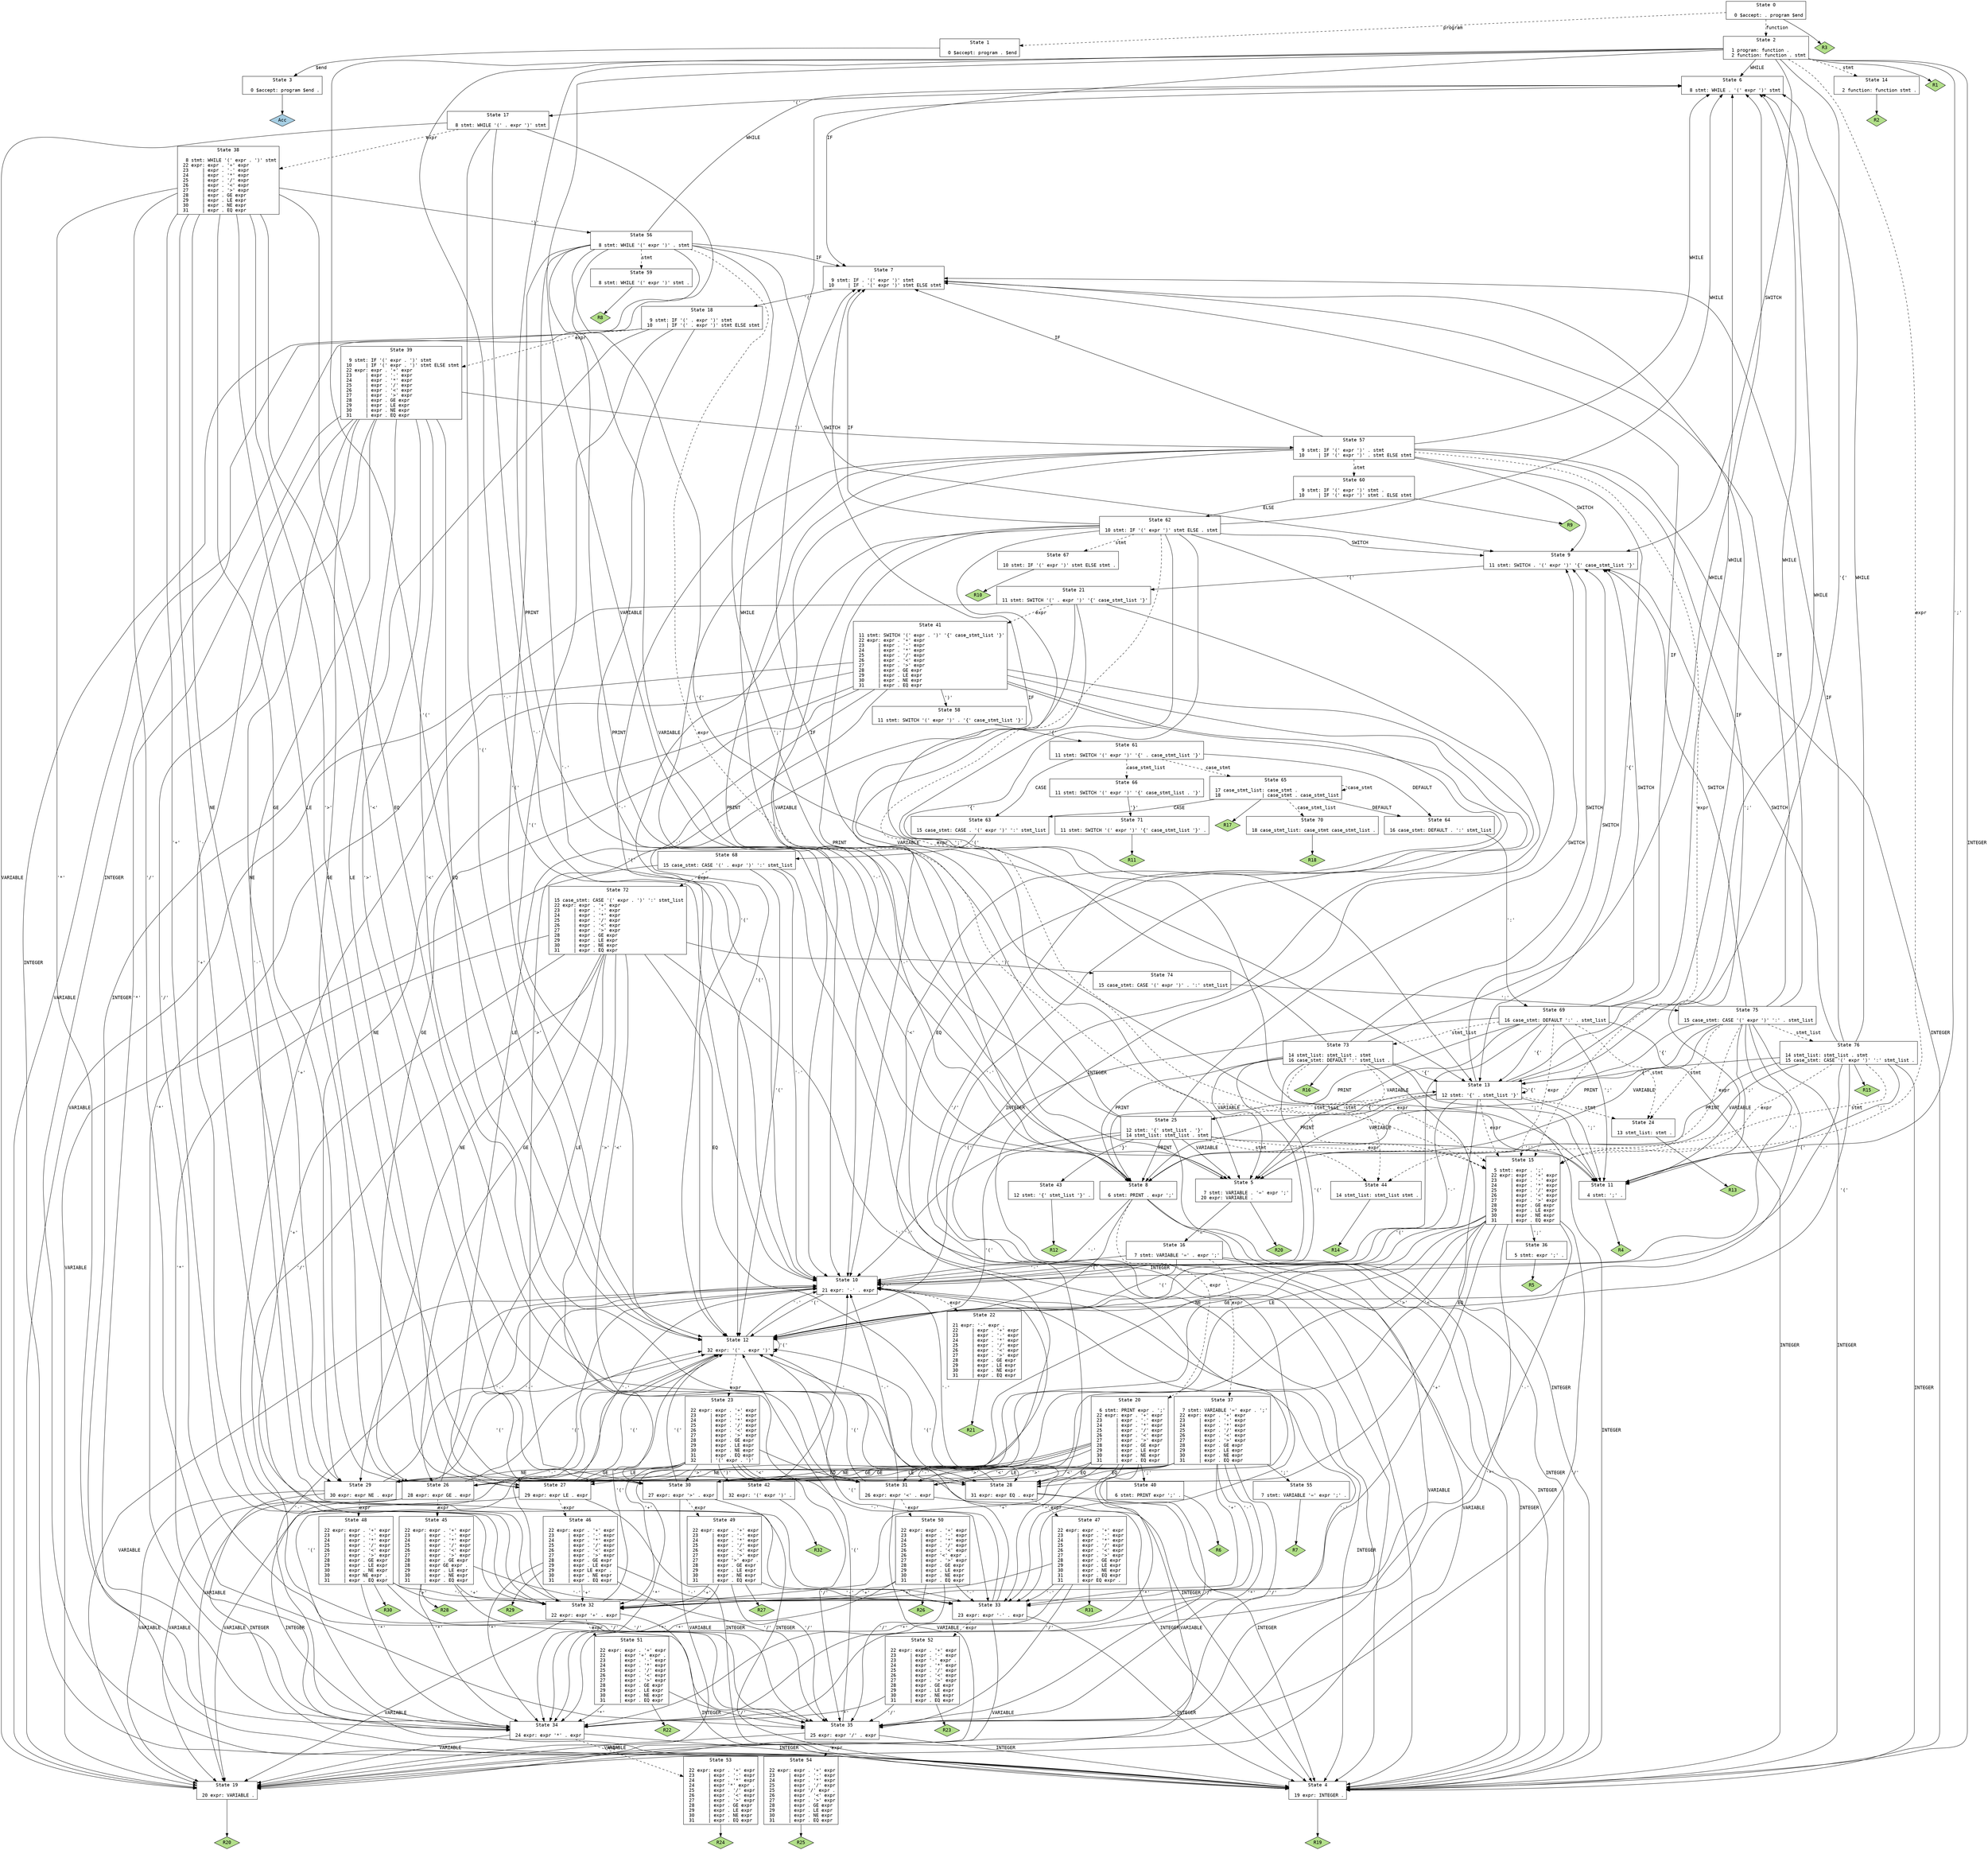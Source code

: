// Generated by GNU Bison 3.0.4.
// Report bugs to <bug-bison@gnu.org>.
// Home page: <http://www.gnu.org/software/bison/>.

digraph "grammar.y"
{
  node [fontname = courier, shape = box, colorscheme = paired6]
  edge [fontname = courier]

  0 [label="State 0\n\l  0 $accept: . program $end\l"]
  0 -> 1 [style=dashed label="program"]
  0 -> 2 [style=dashed label="function"]
  0 -> "0R3" [style=solid]
 "0R3" [label="R3", fillcolor=3, shape=diamond, style=filled]
  1 [label="State 1\n\l  0 $accept: program . $end\l"]
  1 -> 3 [style=solid label="$end"]
  2 [label="State 2\n\l  1 program: function .\l  2 function: function . stmt\l"]
  2 -> 4 [style=solid label="INTEGER"]
  2 -> 5 [style=solid label="VARIABLE"]
  2 -> 6 [style=solid label="WHILE"]
  2 -> 7 [style=solid label="IF"]
  2 -> 8 [style=solid label="PRINT"]
  2 -> 9 [style=solid label="SWITCH"]
  2 -> 10 [style=solid label="'-'"]
  2 -> 11 [style=solid label="';'"]
  2 -> 12 [style=solid label="'('"]
  2 -> 13 [style=solid label="'{'"]
  2 -> 14 [style=dashed label="stmt"]
  2 -> 15 [style=dashed label="expr"]
  2 -> "2R1" [style=solid]
 "2R1" [label="R1", fillcolor=3, shape=diamond, style=filled]
  3 [label="State 3\n\l  0 $accept: program $end .\l"]
  3 -> "3R0" [style=solid]
 "3R0" [label="Acc", fillcolor=1, shape=diamond, style=filled]
  4 [label="State 4\n\l 19 expr: INTEGER .\l"]
  4 -> "4R19" [style=solid]
 "4R19" [label="R19", fillcolor=3, shape=diamond, style=filled]
  5 [label="State 5\n\l  7 stmt: VARIABLE . '=' expr ';'\l 20 expr: VARIABLE .\l"]
  5 -> 16 [style=solid label="'='"]
  5 -> "5R20" [style=solid]
 "5R20" [label="R20", fillcolor=3, shape=diamond, style=filled]
  6 [label="State 6\n\l  8 stmt: WHILE . '(' expr ')' stmt\l"]
  6 -> 17 [style=solid label="'('"]
  7 [label="State 7\n\l  9 stmt: IF . '(' expr ')' stmt\l 10     | IF . '(' expr ')' stmt ELSE stmt\l"]
  7 -> 18 [style=solid label="'('"]
  8 [label="State 8\n\l  6 stmt: PRINT . expr ';'\l"]
  8 -> 4 [style=solid label="INTEGER"]
  8 -> 19 [style=solid label="VARIABLE"]
  8 -> 10 [style=solid label="'-'"]
  8 -> 12 [style=solid label="'('"]
  8 -> 20 [style=dashed label="expr"]
  9 [label="State 9\n\l 11 stmt: SWITCH . '(' expr ')' '{' case_stmt_list '}'\l"]
  9 -> 21 [style=solid label="'('"]
  10 [label="State 10\n\l 21 expr: '-' . expr\l"]
  10 -> 4 [style=solid label="INTEGER"]
  10 -> 19 [style=solid label="VARIABLE"]
  10 -> 10 [style=solid label="'-'"]
  10 -> 12 [style=solid label="'('"]
  10 -> 22 [style=dashed label="expr"]
  11 [label="State 11\n\l  4 stmt: ';' .\l"]
  11 -> "11R4" [style=solid]
 "11R4" [label="R4", fillcolor=3, shape=diamond, style=filled]
  12 [label="State 12\n\l 32 expr: '(' . expr ')'\l"]
  12 -> 4 [style=solid label="INTEGER"]
  12 -> 19 [style=solid label="VARIABLE"]
  12 -> 10 [style=solid label="'-'"]
  12 -> 12 [style=solid label="'('"]
  12 -> 23 [style=dashed label="expr"]
  13 [label="State 13\n\l 12 stmt: '{' . stmt_list '}'\l"]
  13 -> 4 [style=solid label="INTEGER"]
  13 -> 5 [style=solid label="VARIABLE"]
  13 -> 6 [style=solid label="WHILE"]
  13 -> 7 [style=solid label="IF"]
  13 -> 8 [style=solid label="PRINT"]
  13 -> 9 [style=solid label="SWITCH"]
  13 -> 10 [style=solid label="'-'"]
  13 -> 11 [style=solid label="';'"]
  13 -> 12 [style=solid label="'('"]
  13 -> 13 [style=solid label="'{'"]
  13 -> 24 [style=dashed label="stmt"]
  13 -> 25 [style=dashed label="stmt_list"]
  13 -> 15 [style=dashed label="expr"]
  14 [label="State 14\n\l  2 function: function stmt .\l"]
  14 -> "14R2" [style=solid]
 "14R2" [label="R2", fillcolor=3, shape=diamond, style=filled]
  15 [label="State 15\n\l  5 stmt: expr . ';'\l 22 expr: expr . '+' expr\l 23     | expr . '-' expr\l 24     | expr . '*' expr\l 25     | expr . '/' expr\l 26     | expr . '<' expr\l 27     | expr . '>' expr\l 28     | expr . GE expr\l 29     | expr . LE expr\l 30     | expr . NE expr\l 31     | expr . EQ expr\l"]
  15 -> 26 [style=solid label="GE"]
  15 -> 27 [style=solid label="LE"]
  15 -> 28 [style=solid label="EQ"]
  15 -> 29 [style=solid label="NE"]
  15 -> 30 [style=solid label="'>'"]
  15 -> 31 [style=solid label="'<'"]
  15 -> 32 [style=solid label="'+'"]
  15 -> 33 [style=solid label="'-'"]
  15 -> 34 [style=solid label="'*'"]
  15 -> 35 [style=solid label="'/'"]
  15 -> 36 [style=solid label="';'"]
  16 [label="State 16\n\l  7 stmt: VARIABLE '=' . expr ';'\l"]
  16 -> 4 [style=solid label="INTEGER"]
  16 -> 19 [style=solid label="VARIABLE"]
  16 -> 10 [style=solid label="'-'"]
  16 -> 12 [style=solid label="'('"]
  16 -> 37 [style=dashed label="expr"]
  17 [label="State 17\n\l  8 stmt: WHILE '(' . expr ')' stmt\l"]
  17 -> 4 [style=solid label="INTEGER"]
  17 -> 19 [style=solid label="VARIABLE"]
  17 -> 10 [style=solid label="'-'"]
  17 -> 12 [style=solid label="'('"]
  17 -> 38 [style=dashed label="expr"]
  18 [label="State 18\n\l  9 stmt: IF '(' . expr ')' stmt\l 10     | IF '(' . expr ')' stmt ELSE stmt\l"]
  18 -> 4 [style=solid label="INTEGER"]
  18 -> 19 [style=solid label="VARIABLE"]
  18 -> 10 [style=solid label="'-'"]
  18 -> 12 [style=solid label="'('"]
  18 -> 39 [style=dashed label="expr"]
  19 [label="State 19\n\l 20 expr: VARIABLE .\l"]
  19 -> "19R20" [style=solid]
 "19R20" [label="R20", fillcolor=3, shape=diamond, style=filled]
  20 [label="State 20\n\l  6 stmt: PRINT expr . ';'\l 22 expr: expr . '+' expr\l 23     | expr . '-' expr\l 24     | expr . '*' expr\l 25     | expr . '/' expr\l 26     | expr . '<' expr\l 27     | expr . '>' expr\l 28     | expr . GE expr\l 29     | expr . LE expr\l 30     | expr . NE expr\l 31     | expr . EQ expr\l"]
  20 -> 26 [style=solid label="GE"]
  20 -> 27 [style=solid label="LE"]
  20 -> 28 [style=solid label="EQ"]
  20 -> 29 [style=solid label="NE"]
  20 -> 30 [style=solid label="'>'"]
  20 -> 31 [style=solid label="'<'"]
  20 -> 32 [style=solid label="'+'"]
  20 -> 33 [style=solid label="'-'"]
  20 -> 34 [style=solid label="'*'"]
  20 -> 35 [style=solid label="'/'"]
  20 -> 40 [style=solid label="';'"]
  21 [label="State 21\n\l 11 stmt: SWITCH '(' . expr ')' '{' case_stmt_list '}'\l"]
  21 -> 4 [style=solid label="INTEGER"]
  21 -> 19 [style=solid label="VARIABLE"]
  21 -> 10 [style=solid label="'-'"]
  21 -> 12 [style=solid label="'('"]
  21 -> 41 [style=dashed label="expr"]
  22 [label="State 22\n\l 21 expr: '-' expr .\l 22     | expr . '+' expr\l 23     | expr . '-' expr\l 24     | expr . '*' expr\l 25     | expr . '/' expr\l 26     | expr . '<' expr\l 27     | expr . '>' expr\l 28     | expr . GE expr\l 29     | expr . LE expr\l 30     | expr . NE expr\l 31     | expr . EQ expr\l"]
  22 -> "22R21" [style=solid]
 "22R21" [label="R21", fillcolor=3, shape=diamond, style=filled]
  23 [label="State 23\n\l 22 expr: expr . '+' expr\l 23     | expr . '-' expr\l 24     | expr . '*' expr\l 25     | expr . '/' expr\l 26     | expr . '<' expr\l 27     | expr . '>' expr\l 28     | expr . GE expr\l 29     | expr . LE expr\l 30     | expr . NE expr\l 31     | expr . EQ expr\l 32     | '(' expr . ')'\l"]
  23 -> 26 [style=solid label="GE"]
  23 -> 27 [style=solid label="LE"]
  23 -> 28 [style=solid label="EQ"]
  23 -> 29 [style=solid label="NE"]
  23 -> 30 [style=solid label="'>'"]
  23 -> 31 [style=solid label="'<'"]
  23 -> 32 [style=solid label="'+'"]
  23 -> 33 [style=solid label="'-'"]
  23 -> 34 [style=solid label="'*'"]
  23 -> 35 [style=solid label="'/'"]
  23 -> 42 [style=solid label="')'"]
  24 [label="State 24\n\l 13 stmt_list: stmt .\l"]
  24 -> "24R13" [style=solid]
 "24R13" [label="R13", fillcolor=3, shape=diamond, style=filled]
  25 [label="State 25\n\l 12 stmt: '{' stmt_list . '}'\l 14 stmt_list: stmt_list . stmt\l"]
  25 -> 4 [style=solid label="INTEGER"]
  25 -> 5 [style=solid label="VARIABLE"]
  25 -> 6 [style=solid label="WHILE"]
  25 -> 7 [style=solid label="IF"]
  25 -> 8 [style=solid label="PRINT"]
  25 -> 9 [style=solid label="SWITCH"]
  25 -> 10 [style=solid label="'-'"]
  25 -> 11 [style=solid label="';'"]
  25 -> 12 [style=solid label="'('"]
  25 -> 13 [style=solid label="'{'"]
  25 -> 43 [style=solid label="'}'"]
  25 -> 44 [style=dashed label="stmt"]
  25 -> 15 [style=dashed label="expr"]
  26 [label="State 26\n\l 28 expr: expr GE . expr\l"]
  26 -> 4 [style=solid label="INTEGER"]
  26 -> 19 [style=solid label="VARIABLE"]
  26 -> 10 [style=solid label="'-'"]
  26 -> 12 [style=solid label="'('"]
  26 -> 45 [style=dashed label="expr"]
  27 [label="State 27\n\l 29 expr: expr LE . expr\l"]
  27 -> 4 [style=solid label="INTEGER"]
  27 -> 19 [style=solid label="VARIABLE"]
  27 -> 10 [style=solid label="'-'"]
  27 -> 12 [style=solid label="'('"]
  27 -> 46 [style=dashed label="expr"]
  28 [label="State 28\n\l 31 expr: expr EQ . expr\l"]
  28 -> 4 [style=solid label="INTEGER"]
  28 -> 19 [style=solid label="VARIABLE"]
  28 -> 10 [style=solid label="'-'"]
  28 -> 12 [style=solid label="'('"]
  28 -> 47 [style=dashed label="expr"]
  29 [label="State 29\n\l 30 expr: expr NE . expr\l"]
  29 -> 4 [style=solid label="INTEGER"]
  29 -> 19 [style=solid label="VARIABLE"]
  29 -> 10 [style=solid label="'-'"]
  29 -> 12 [style=solid label="'('"]
  29 -> 48 [style=dashed label="expr"]
  30 [label="State 30\n\l 27 expr: expr '>' . expr\l"]
  30 -> 4 [style=solid label="INTEGER"]
  30 -> 19 [style=solid label="VARIABLE"]
  30 -> 10 [style=solid label="'-'"]
  30 -> 12 [style=solid label="'('"]
  30 -> 49 [style=dashed label="expr"]
  31 [label="State 31\n\l 26 expr: expr '<' . expr\l"]
  31 -> 4 [style=solid label="INTEGER"]
  31 -> 19 [style=solid label="VARIABLE"]
  31 -> 10 [style=solid label="'-'"]
  31 -> 12 [style=solid label="'('"]
  31 -> 50 [style=dashed label="expr"]
  32 [label="State 32\n\l 22 expr: expr '+' . expr\l"]
  32 -> 4 [style=solid label="INTEGER"]
  32 -> 19 [style=solid label="VARIABLE"]
  32 -> 10 [style=solid label="'-'"]
  32 -> 12 [style=solid label="'('"]
  32 -> 51 [style=dashed label="expr"]
  33 [label="State 33\n\l 23 expr: expr '-' . expr\l"]
  33 -> 4 [style=solid label="INTEGER"]
  33 -> 19 [style=solid label="VARIABLE"]
  33 -> 10 [style=solid label="'-'"]
  33 -> 12 [style=solid label="'('"]
  33 -> 52 [style=dashed label="expr"]
  34 [label="State 34\n\l 24 expr: expr '*' . expr\l"]
  34 -> 4 [style=solid label="INTEGER"]
  34 -> 19 [style=solid label="VARIABLE"]
  34 -> 10 [style=solid label="'-'"]
  34 -> 12 [style=solid label="'('"]
  34 -> 53 [style=dashed label="expr"]
  35 [label="State 35\n\l 25 expr: expr '/' . expr\l"]
  35 -> 4 [style=solid label="INTEGER"]
  35 -> 19 [style=solid label="VARIABLE"]
  35 -> 10 [style=solid label="'-'"]
  35 -> 12 [style=solid label="'('"]
  35 -> 54 [style=dashed label="expr"]
  36 [label="State 36\n\l  5 stmt: expr ';' .\l"]
  36 -> "36R5" [style=solid]
 "36R5" [label="R5", fillcolor=3, shape=diamond, style=filled]
  37 [label="State 37\n\l  7 stmt: VARIABLE '=' expr . ';'\l 22 expr: expr . '+' expr\l 23     | expr . '-' expr\l 24     | expr . '*' expr\l 25     | expr . '/' expr\l 26     | expr . '<' expr\l 27     | expr . '>' expr\l 28     | expr . GE expr\l 29     | expr . LE expr\l 30     | expr . NE expr\l 31     | expr . EQ expr\l"]
  37 -> 26 [style=solid label="GE"]
  37 -> 27 [style=solid label="LE"]
  37 -> 28 [style=solid label="EQ"]
  37 -> 29 [style=solid label="NE"]
  37 -> 30 [style=solid label="'>'"]
  37 -> 31 [style=solid label="'<'"]
  37 -> 32 [style=solid label="'+'"]
  37 -> 33 [style=solid label="'-'"]
  37 -> 34 [style=solid label="'*'"]
  37 -> 35 [style=solid label="'/'"]
  37 -> 55 [style=solid label="';'"]
  38 [label="State 38\n\l  8 stmt: WHILE '(' expr . ')' stmt\l 22 expr: expr . '+' expr\l 23     | expr . '-' expr\l 24     | expr . '*' expr\l 25     | expr . '/' expr\l 26     | expr . '<' expr\l 27     | expr . '>' expr\l 28     | expr . GE expr\l 29     | expr . LE expr\l 30     | expr . NE expr\l 31     | expr . EQ expr\l"]
  38 -> 26 [style=solid label="GE"]
  38 -> 27 [style=solid label="LE"]
  38 -> 28 [style=solid label="EQ"]
  38 -> 29 [style=solid label="NE"]
  38 -> 30 [style=solid label="'>'"]
  38 -> 31 [style=solid label="'<'"]
  38 -> 32 [style=solid label="'+'"]
  38 -> 33 [style=solid label="'-'"]
  38 -> 34 [style=solid label="'*'"]
  38 -> 35 [style=solid label="'/'"]
  38 -> 56 [style=solid label="')'"]
  39 [label="State 39\n\l  9 stmt: IF '(' expr . ')' stmt\l 10     | IF '(' expr . ')' stmt ELSE stmt\l 22 expr: expr . '+' expr\l 23     | expr . '-' expr\l 24     | expr . '*' expr\l 25     | expr . '/' expr\l 26     | expr . '<' expr\l 27     | expr . '>' expr\l 28     | expr . GE expr\l 29     | expr . LE expr\l 30     | expr . NE expr\l 31     | expr . EQ expr\l"]
  39 -> 26 [style=solid label="GE"]
  39 -> 27 [style=solid label="LE"]
  39 -> 28 [style=solid label="EQ"]
  39 -> 29 [style=solid label="NE"]
  39 -> 30 [style=solid label="'>'"]
  39 -> 31 [style=solid label="'<'"]
  39 -> 32 [style=solid label="'+'"]
  39 -> 33 [style=solid label="'-'"]
  39 -> 34 [style=solid label="'*'"]
  39 -> 35 [style=solid label="'/'"]
  39 -> 57 [style=solid label="')'"]
  40 [label="State 40\n\l  6 stmt: PRINT expr ';' .\l"]
  40 -> "40R6" [style=solid]
 "40R6" [label="R6", fillcolor=3, shape=diamond, style=filled]
  41 [label="State 41\n\l 11 stmt: SWITCH '(' expr . ')' '{' case_stmt_list '}'\l 22 expr: expr . '+' expr\l 23     | expr . '-' expr\l 24     | expr . '*' expr\l 25     | expr . '/' expr\l 26     | expr . '<' expr\l 27     | expr . '>' expr\l 28     | expr . GE expr\l 29     | expr . LE expr\l 30     | expr . NE expr\l 31     | expr . EQ expr\l"]
  41 -> 26 [style=solid label="GE"]
  41 -> 27 [style=solid label="LE"]
  41 -> 28 [style=solid label="EQ"]
  41 -> 29 [style=solid label="NE"]
  41 -> 30 [style=solid label="'>'"]
  41 -> 31 [style=solid label="'<'"]
  41 -> 32 [style=solid label="'+'"]
  41 -> 33 [style=solid label="'-'"]
  41 -> 34 [style=solid label="'*'"]
  41 -> 35 [style=solid label="'/'"]
  41 -> 58 [style=solid label="')'"]
  42 [label="State 42\n\l 32 expr: '(' expr ')' .\l"]
  42 -> "42R32" [style=solid]
 "42R32" [label="R32", fillcolor=3, shape=diamond, style=filled]
  43 [label="State 43\n\l 12 stmt: '{' stmt_list '}' .\l"]
  43 -> "43R12" [style=solid]
 "43R12" [label="R12", fillcolor=3, shape=diamond, style=filled]
  44 [label="State 44\n\l 14 stmt_list: stmt_list stmt .\l"]
  44 -> "44R14" [style=solid]
 "44R14" [label="R14", fillcolor=3, shape=diamond, style=filled]
  45 [label="State 45\n\l 22 expr: expr . '+' expr\l 23     | expr . '-' expr\l 24     | expr . '*' expr\l 25     | expr . '/' expr\l 26     | expr . '<' expr\l 27     | expr . '>' expr\l 28     | expr . GE expr\l 28     | expr GE expr .\l 29     | expr . LE expr\l 30     | expr . NE expr\l 31     | expr . EQ expr\l"]
  45 -> 32 [style=solid label="'+'"]
  45 -> 33 [style=solid label="'-'"]
  45 -> 34 [style=solid label="'*'"]
  45 -> 35 [style=solid label="'/'"]
  45 -> "45R28" [style=solid]
 "45R28" [label="R28", fillcolor=3, shape=diamond, style=filled]
  46 [label="State 46\n\l 22 expr: expr . '+' expr\l 23     | expr . '-' expr\l 24     | expr . '*' expr\l 25     | expr . '/' expr\l 26     | expr . '<' expr\l 27     | expr . '>' expr\l 28     | expr . GE expr\l 29     | expr . LE expr\l 29     | expr LE expr .\l 30     | expr . NE expr\l 31     | expr . EQ expr\l"]
  46 -> 32 [style=solid label="'+'"]
  46 -> 33 [style=solid label="'-'"]
  46 -> 34 [style=solid label="'*'"]
  46 -> 35 [style=solid label="'/'"]
  46 -> "46R29" [style=solid]
 "46R29" [label="R29", fillcolor=3, shape=diamond, style=filled]
  47 [label="State 47\n\l 22 expr: expr . '+' expr\l 23     | expr . '-' expr\l 24     | expr . '*' expr\l 25     | expr . '/' expr\l 26     | expr . '<' expr\l 27     | expr . '>' expr\l 28     | expr . GE expr\l 29     | expr . LE expr\l 30     | expr . NE expr\l 31     | expr . EQ expr\l 31     | expr EQ expr .\l"]
  47 -> 32 [style=solid label="'+'"]
  47 -> 33 [style=solid label="'-'"]
  47 -> 34 [style=solid label="'*'"]
  47 -> 35 [style=solid label="'/'"]
  47 -> "47R31" [style=solid]
 "47R31" [label="R31", fillcolor=3, shape=diamond, style=filled]
  48 [label="State 48\n\l 22 expr: expr . '+' expr\l 23     | expr . '-' expr\l 24     | expr . '*' expr\l 25     | expr . '/' expr\l 26     | expr . '<' expr\l 27     | expr . '>' expr\l 28     | expr . GE expr\l 29     | expr . LE expr\l 30     | expr . NE expr\l 30     | expr NE expr .\l 31     | expr . EQ expr\l"]
  48 -> 32 [style=solid label="'+'"]
  48 -> 33 [style=solid label="'-'"]
  48 -> 34 [style=solid label="'*'"]
  48 -> 35 [style=solid label="'/'"]
  48 -> "48R30" [style=solid]
 "48R30" [label="R30", fillcolor=3, shape=diamond, style=filled]
  49 [label="State 49\n\l 22 expr: expr . '+' expr\l 23     | expr . '-' expr\l 24     | expr . '*' expr\l 25     | expr . '/' expr\l 26     | expr . '<' expr\l 27     | expr . '>' expr\l 27     | expr '>' expr .\l 28     | expr . GE expr\l 29     | expr . LE expr\l 30     | expr . NE expr\l 31     | expr . EQ expr\l"]
  49 -> 32 [style=solid label="'+'"]
  49 -> 33 [style=solid label="'-'"]
  49 -> 34 [style=solid label="'*'"]
  49 -> 35 [style=solid label="'/'"]
  49 -> "49R27" [style=solid]
 "49R27" [label="R27", fillcolor=3, shape=diamond, style=filled]
  50 [label="State 50\n\l 22 expr: expr . '+' expr\l 23     | expr . '-' expr\l 24     | expr . '*' expr\l 25     | expr . '/' expr\l 26     | expr . '<' expr\l 26     | expr '<' expr .\l 27     | expr . '>' expr\l 28     | expr . GE expr\l 29     | expr . LE expr\l 30     | expr . NE expr\l 31     | expr . EQ expr\l"]
  50 -> 32 [style=solid label="'+'"]
  50 -> 33 [style=solid label="'-'"]
  50 -> 34 [style=solid label="'*'"]
  50 -> 35 [style=solid label="'/'"]
  50 -> "50R26" [style=solid]
 "50R26" [label="R26", fillcolor=3, shape=diamond, style=filled]
  51 [label="State 51\n\l 22 expr: expr . '+' expr\l 22     | expr '+' expr .\l 23     | expr . '-' expr\l 24     | expr . '*' expr\l 25     | expr . '/' expr\l 26     | expr . '<' expr\l 27     | expr . '>' expr\l 28     | expr . GE expr\l 29     | expr . LE expr\l 30     | expr . NE expr\l 31     | expr . EQ expr\l"]
  51 -> 34 [style=solid label="'*'"]
  51 -> 35 [style=solid label="'/'"]
  51 -> "51R22" [style=solid]
 "51R22" [label="R22", fillcolor=3, shape=diamond, style=filled]
  52 [label="State 52\n\l 22 expr: expr . '+' expr\l 23     | expr . '-' expr\l 23     | expr '-' expr .\l 24     | expr . '*' expr\l 25     | expr . '/' expr\l 26     | expr . '<' expr\l 27     | expr . '>' expr\l 28     | expr . GE expr\l 29     | expr . LE expr\l 30     | expr . NE expr\l 31     | expr . EQ expr\l"]
  52 -> 34 [style=solid label="'*'"]
  52 -> 35 [style=solid label="'/'"]
  52 -> "52R23" [style=solid]
 "52R23" [label="R23", fillcolor=3, shape=diamond, style=filled]
  53 [label="State 53\n\l 22 expr: expr . '+' expr\l 23     | expr . '-' expr\l 24     | expr . '*' expr\l 24     | expr '*' expr .\l 25     | expr . '/' expr\l 26     | expr . '<' expr\l 27     | expr . '>' expr\l 28     | expr . GE expr\l 29     | expr . LE expr\l 30     | expr . NE expr\l 31     | expr . EQ expr\l"]
  53 -> "53R24" [style=solid]
 "53R24" [label="R24", fillcolor=3, shape=diamond, style=filled]
  54 [label="State 54\n\l 22 expr: expr . '+' expr\l 23     | expr . '-' expr\l 24     | expr . '*' expr\l 25     | expr . '/' expr\l 25     | expr '/' expr .\l 26     | expr . '<' expr\l 27     | expr . '>' expr\l 28     | expr . GE expr\l 29     | expr . LE expr\l 30     | expr . NE expr\l 31     | expr . EQ expr\l"]
  54 -> "54R25" [style=solid]
 "54R25" [label="R25", fillcolor=3, shape=diamond, style=filled]
  55 [label="State 55\n\l  7 stmt: VARIABLE '=' expr ';' .\l"]
  55 -> "55R7" [style=solid]
 "55R7" [label="R7", fillcolor=3, shape=diamond, style=filled]
  56 [label="State 56\n\l  8 stmt: WHILE '(' expr ')' . stmt\l"]
  56 -> 4 [style=solid label="INTEGER"]
  56 -> 5 [style=solid label="VARIABLE"]
  56 -> 6 [style=solid label="WHILE"]
  56 -> 7 [style=solid label="IF"]
  56 -> 8 [style=solid label="PRINT"]
  56 -> 9 [style=solid label="SWITCH"]
  56 -> 10 [style=solid label="'-'"]
  56 -> 11 [style=solid label="';'"]
  56 -> 12 [style=solid label="'('"]
  56 -> 13 [style=solid label="'{'"]
  56 -> 59 [style=dashed label="stmt"]
  56 -> 15 [style=dashed label="expr"]
  57 [label="State 57\n\l  9 stmt: IF '(' expr ')' . stmt\l 10     | IF '(' expr ')' . stmt ELSE stmt\l"]
  57 -> 4 [style=solid label="INTEGER"]
  57 -> 5 [style=solid label="VARIABLE"]
  57 -> 6 [style=solid label="WHILE"]
  57 -> 7 [style=solid label="IF"]
  57 -> 8 [style=solid label="PRINT"]
  57 -> 9 [style=solid label="SWITCH"]
  57 -> 10 [style=solid label="'-'"]
  57 -> 11 [style=solid label="';'"]
  57 -> 12 [style=solid label="'('"]
  57 -> 13 [style=solid label="'{'"]
  57 -> 60 [style=dashed label="stmt"]
  57 -> 15 [style=dashed label="expr"]
  58 [label="State 58\n\l 11 stmt: SWITCH '(' expr ')' . '{' case_stmt_list '}'\l"]
  58 -> 61 [style=solid label="'{'"]
  59 [label="State 59\n\l  8 stmt: WHILE '(' expr ')' stmt .\l"]
  59 -> "59R8" [style=solid]
 "59R8" [label="R8", fillcolor=3, shape=diamond, style=filled]
  60 [label="State 60\n\l  9 stmt: IF '(' expr ')' stmt .\l 10     | IF '(' expr ')' stmt . ELSE stmt\l"]
  60 -> 62 [style=solid label="ELSE"]
  60 -> "60R9" [style=solid]
 "60R9" [label="R9", fillcolor=3, shape=diamond, style=filled]
  61 [label="State 61\n\l 11 stmt: SWITCH '(' expr ')' '{' . case_stmt_list '}'\l"]
  61 -> 63 [style=solid label="CASE"]
  61 -> 64 [style=solid label="DEFAULT"]
  61 -> 65 [style=dashed label="case_stmt"]
  61 -> 66 [style=dashed label="case_stmt_list"]
  62 [label="State 62\n\l 10 stmt: IF '(' expr ')' stmt ELSE . stmt\l"]
  62 -> 4 [style=solid label="INTEGER"]
  62 -> 5 [style=solid label="VARIABLE"]
  62 -> 6 [style=solid label="WHILE"]
  62 -> 7 [style=solid label="IF"]
  62 -> 8 [style=solid label="PRINT"]
  62 -> 9 [style=solid label="SWITCH"]
  62 -> 10 [style=solid label="'-'"]
  62 -> 11 [style=solid label="';'"]
  62 -> 12 [style=solid label="'('"]
  62 -> 13 [style=solid label="'{'"]
  62 -> 67 [style=dashed label="stmt"]
  62 -> 15 [style=dashed label="expr"]
  63 [label="State 63\n\l 15 case_stmt: CASE . '(' expr ')' ':' stmt_list\l"]
  63 -> 68 [style=solid label="'('"]
  64 [label="State 64\n\l 16 case_stmt: DEFAULT . ':' stmt_list\l"]
  64 -> 69 [style=solid label="':'"]
  65 [label="State 65\n\l 17 case_stmt_list: case_stmt .\l 18               | case_stmt . case_stmt_list\l"]
  65 -> 63 [style=solid label="CASE"]
  65 -> 64 [style=solid label="DEFAULT"]
  65 -> 65 [style=dashed label="case_stmt"]
  65 -> 70 [style=dashed label="case_stmt_list"]
  65 -> "65R17" [style=solid]
 "65R17" [label="R17", fillcolor=3, shape=diamond, style=filled]
  66 [label="State 66\n\l 11 stmt: SWITCH '(' expr ')' '{' case_stmt_list . '}'\l"]
  66 -> 71 [style=solid label="'}'"]
  67 [label="State 67\n\l 10 stmt: IF '(' expr ')' stmt ELSE stmt .\l"]
  67 -> "67R10" [style=solid]
 "67R10" [label="R10", fillcolor=3, shape=diamond, style=filled]
  68 [label="State 68\n\l 15 case_stmt: CASE '(' . expr ')' ':' stmt_list\l"]
  68 -> 4 [style=solid label="INTEGER"]
  68 -> 19 [style=solid label="VARIABLE"]
  68 -> 10 [style=solid label="'-'"]
  68 -> 12 [style=solid label="'('"]
  68 -> 72 [style=dashed label="expr"]
  69 [label="State 69\n\l 16 case_stmt: DEFAULT ':' . stmt_list\l"]
  69 -> 4 [style=solid label="INTEGER"]
  69 -> 5 [style=solid label="VARIABLE"]
  69 -> 6 [style=solid label="WHILE"]
  69 -> 7 [style=solid label="IF"]
  69 -> 8 [style=solid label="PRINT"]
  69 -> 9 [style=solid label="SWITCH"]
  69 -> 10 [style=solid label="'-'"]
  69 -> 11 [style=solid label="';'"]
  69 -> 12 [style=solid label="'('"]
  69 -> 13 [style=solid label="'{'"]
  69 -> 24 [style=dashed label="stmt"]
  69 -> 73 [style=dashed label="stmt_list"]
  69 -> 15 [style=dashed label="expr"]
  70 [label="State 70\n\l 18 case_stmt_list: case_stmt case_stmt_list .\l"]
  70 -> "70R18" [style=solid]
 "70R18" [label="R18", fillcolor=3, shape=diamond, style=filled]
  71 [label="State 71\n\l 11 stmt: SWITCH '(' expr ')' '{' case_stmt_list '}' .\l"]
  71 -> "71R11" [style=solid]
 "71R11" [label="R11", fillcolor=3, shape=diamond, style=filled]
  72 [label="State 72\n\l 15 case_stmt: CASE '(' expr . ')' ':' stmt_list\l 22 expr: expr . '+' expr\l 23     | expr . '-' expr\l 24     | expr . '*' expr\l 25     | expr . '/' expr\l 26     | expr . '<' expr\l 27     | expr . '>' expr\l 28     | expr . GE expr\l 29     | expr . LE expr\l 30     | expr . NE expr\l 31     | expr . EQ expr\l"]
  72 -> 26 [style=solid label="GE"]
  72 -> 27 [style=solid label="LE"]
  72 -> 28 [style=solid label="EQ"]
  72 -> 29 [style=solid label="NE"]
  72 -> 30 [style=solid label="'>'"]
  72 -> 31 [style=solid label="'<'"]
  72 -> 32 [style=solid label="'+'"]
  72 -> 33 [style=solid label="'-'"]
  72 -> 34 [style=solid label="'*'"]
  72 -> 35 [style=solid label="'/'"]
  72 -> 74 [style=solid label="')'"]
  73 [label="State 73\n\l 14 stmt_list: stmt_list . stmt\l 16 case_stmt: DEFAULT ':' stmt_list .\l"]
  73 -> 4 [style=solid label="INTEGER"]
  73 -> 5 [style=solid label="VARIABLE"]
  73 -> 6 [style=solid label="WHILE"]
  73 -> 7 [style=solid label="IF"]
  73 -> 8 [style=solid label="PRINT"]
  73 -> 9 [style=solid label="SWITCH"]
  73 -> 10 [style=solid label="'-'"]
  73 -> 11 [style=solid label="';'"]
  73 -> 12 [style=solid label="'('"]
  73 -> 13 [style=solid label="'{'"]
  73 -> 44 [style=dashed label="stmt"]
  73 -> 15 [style=dashed label="expr"]
  73 -> "73R16" [style=solid]
 "73R16" [label="R16", fillcolor=3, shape=diamond, style=filled]
  74 [label="State 74\n\l 15 case_stmt: CASE '(' expr ')' . ':' stmt_list\l"]
  74 -> 75 [style=solid label="':'"]
  75 [label="State 75\n\l 15 case_stmt: CASE '(' expr ')' ':' . stmt_list\l"]
  75 -> 4 [style=solid label="INTEGER"]
  75 -> 5 [style=solid label="VARIABLE"]
  75 -> 6 [style=solid label="WHILE"]
  75 -> 7 [style=solid label="IF"]
  75 -> 8 [style=solid label="PRINT"]
  75 -> 9 [style=solid label="SWITCH"]
  75 -> 10 [style=solid label="'-'"]
  75 -> 11 [style=solid label="';'"]
  75 -> 12 [style=solid label="'('"]
  75 -> 13 [style=solid label="'{'"]
  75 -> 24 [style=dashed label="stmt"]
  75 -> 76 [style=dashed label="stmt_list"]
  75 -> 15 [style=dashed label="expr"]
  76 [label="State 76\n\l 14 stmt_list: stmt_list . stmt\l 15 case_stmt: CASE '(' expr ')' ':' stmt_list .\l"]
  76 -> 4 [style=solid label="INTEGER"]
  76 -> 5 [style=solid label="VARIABLE"]
  76 -> 6 [style=solid label="WHILE"]
  76 -> 7 [style=solid label="IF"]
  76 -> 8 [style=solid label="PRINT"]
  76 -> 9 [style=solid label="SWITCH"]
  76 -> 10 [style=solid label="'-'"]
  76 -> 11 [style=solid label="';'"]
  76 -> 12 [style=solid label="'('"]
  76 -> 13 [style=solid label="'{'"]
  76 -> 44 [style=dashed label="stmt"]
  76 -> 15 [style=dashed label="expr"]
  76 -> "76R15" [style=solid]
 "76R15" [label="R15", fillcolor=3, shape=diamond, style=filled]
}
